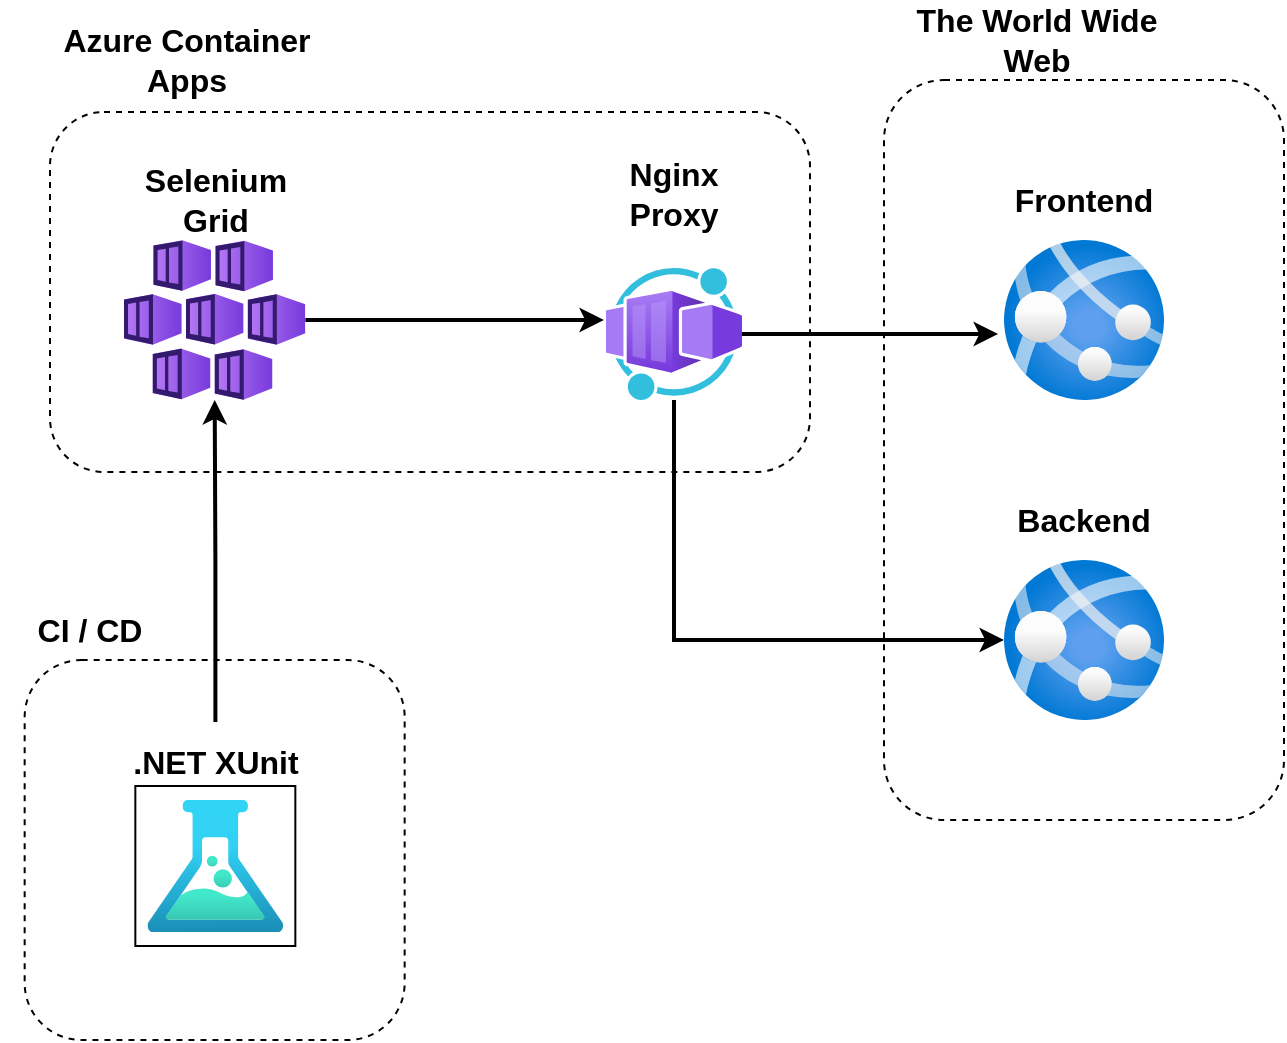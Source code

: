 <mxfile version="24.0.4" type="device">
  <diagram name="Page-1" id="Ds3k4Kf4d_xNviTWVnub">
    <mxGraphModel dx="1434" dy="836" grid="1" gridSize="10" guides="1" tooltips="1" connect="1" arrows="1" fold="1" page="1" pageScale="1" pageWidth="850" pageHeight="1100" math="0" shadow="0">
      <root>
        <mxCell id="0" />
        <mxCell id="1" parent="0" />
        <mxCell id="BrrRLKavTPzTxeu49M61-23" value="" style="rounded=1;whiteSpace=wrap;html=1;dashed=1;" vertex="1" parent="1">
          <mxGeometry x="620" y="200" width="200" height="370" as="geometry" />
        </mxCell>
        <mxCell id="BrrRLKavTPzTxeu49M61-21" value="" style="rounded=1;whiteSpace=wrap;html=1;dashed=1;" vertex="1" parent="1">
          <mxGeometry x="203" y="216" width="380" height="180" as="geometry" />
        </mxCell>
        <mxCell id="BrrRLKavTPzTxeu49M61-18" value="" style="whiteSpace=wrap;html=1;aspect=fixed;rounded=1;glass=0;shadow=0;textShadow=0;dashed=1;" vertex="1" parent="1">
          <mxGeometry x="190.33" y="490" width="190" height="190" as="geometry" />
        </mxCell>
        <mxCell id="BrrRLKavTPzTxeu49M61-2" value="" style="whiteSpace=wrap;html=1;aspect=fixed;" vertex="1" parent="1">
          <mxGeometry x="245.67" y="553" width="80" height="80" as="geometry" />
        </mxCell>
        <mxCell id="BrrRLKavTPzTxeu49M61-1" value="" style="image;aspect=fixed;html=1;points=[];align=center;fontSize=12;image=img/lib/azure2/general/Load_Test.svg;" vertex="1" parent="1">
          <mxGeometry x="251.67" y="560" width="68" height="66" as="geometry" />
        </mxCell>
        <mxCell id="BrrRLKavTPzTxeu49M61-12" style="edgeStyle=orthogonalEdgeStyle;rounded=0;orthogonalLoop=1;jettySize=auto;html=1;fontSize=12;strokeWidth=2;" edge="1" parent="1" source="BrrRLKavTPzTxeu49M61-3" target="BrrRLKavTPzTxeu49M61-4">
          <mxGeometry relative="1" as="geometry" />
        </mxCell>
        <mxCell id="BrrRLKavTPzTxeu49M61-3" value=".NET XUnit" style="text;strokeColor=none;align=center;fillColor=none;html=1;verticalAlign=middle;whiteSpace=wrap;rounded=0;fontSize=16;fontStyle=1" vertex="1" parent="1">
          <mxGeometry x="240.67" y="521" width="90" height="40" as="geometry" />
        </mxCell>
        <mxCell id="BrrRLKavTPzTxeu49M61-4" value="" style="image;aspect=fixed;html=1;points=[];align=center;fontSize=12;image=img/lib/azure2/containers/Kubernetes_Services.svg;" vertex="1" parent="1">
          <mxGeometry x="240" y="280" width="90.67" height="80" as="geometry" />
        </mxCell>
        <mxCell id="BrrRLKavTPzTxeu49M61-5" value="Selenium Grid" style="text;strokeColor=none;align=center;fillColor=none;html=1;verticalAlign=middle;whiteSpace=wrap;rounded=0;fontSize=16;fontStyle=1" vertex="1" parent="1">
          <mxGeometry x="240.67" y="240" width="90" height="40" as="geometry" />
        </mxCell>
        <mxCell id="BrrRLKavTPzTxeu49M61-6" value="" style="image;aspect=fixed;html=1;points=[];align=center;fontSize=12;image=img/lib/azure2/other/Worker_Container_App.svg;" vertex="1" parent="1">
          <mxGeometry x="481" y="294" width="68" height="66" as="geometry" />
        </mxCell>
        <mxCell id="BrrRLKavTPzTxeu49M61-7" value="Nginx Proxy" style="text;strokeColor=none;align=center;fillColor=none;html=1;verticalAlign=middle;whiteSpace=wrap;rounded=0;fontSize=16;fontStyle=1" vertex="1" parent="1">
          <mxGeometry x="470" y="237" width="90" height="40" as="geometry" />
        </mxCell>
        <mxCell id="BrrRLKavTPzTxeu49M61-10" value="" style="image;aspect=fixed;html=1;points=[];align=center;fontSize=12;image=img/lib/azure2/containers/App_Services.svg;" vertex="1" parent="1">
          <mxGeometry x="680" y="280" width="80" height="80" as="geometry" />
        </mxCell>
        <mxCell id="BrrRLKavTPzTxeu49M61-11" value="" style="image;aspect=fixed;html=1;points=[];align=center;fontSize=12;image=img/lib/azure2/containers/App_Services.svg;" vertex="1" parent="1">
          <mxGeometry x="680" y="440" width="80" height="80" as="geometry" />
        </mxCell>
        <mxCell id="BrrRLKavTPzTxeu49M61-13" style="edgeStyle=orthogonalEdgeStyle;rounded=0;orthogonalLoop=1;jettySize=auto;html=1;entryX=-0.015;entryY=0.394;entryDx=0;entryDy=0;entryPerimeter=0;strokeWidth=2;" edge="1" parent="1" source="BrrRLKavTPzTxeu49M61-4" target="BrrRLKavTPzTxeu49M61-6">
          <mxGeometry relative="1" as="geometry" />
        </mxCell>
        <mxCell id="BrrRLKavTPzTxeu49M61-14" style="edgeStyle=orthogonalEdgeStyle;rounded=0;orthogonalLoop=1;jettySize=auto;html=1;entryX=-0.037;entryY=0.588;entryDx=0;entryDy=0;entryPerimeter=0;strokeWidth=2;" edge="1" parent="1" source="BrrRLKavTPzTxeu49M61-6" target="BrrRLKavTPzTxeu49M61-10">
          <mxGeometry relative="1" as="geometry" />
        </mxCell>
        <mxCell id="BrrRLKavTPzTxeu49M61-15" style="edgeStyle=orthogonalEdgeStyle;rounded=0;orthogonalLoop=1;jettySize=auto;html=1;entryX=0;entryY=0.5;entryDx=0;entryDy=0;entryPerimeter=0;strokeWidth=2;" edge="1" parent="1" source="BrrRLKavTPzTxeu49M61-6" target="BrrRLKavTPzTxeu49M61-11">
          <mxGeometry relative="1" as="geometry">
            <Array as="points">
              <mxPoint x="515" y="480" />
            </Array>
          </mxGeometry>
        </mxCell>
        <mxCell id="BrrRLKavTPzTxeu49M61-16" value="Frontend" style="text;strokeColor=none;align=center;fillColor=none;html=1;verticalAlign=middle;whiteSpace=wrap;rounded=0;fontSize=16;fontStyle=1" vertex="1" parent="1">
          <mxGeometry x="675" y="240" width="90" height="40" as="geometry" />
        </mxCell>
        <mxCell id="BrrRLKavTPzTxeu49M61-17" value="Backend" style="text;strokeColor=none;align=center;fillColor=none;html=1;verticalAlign=middle;whiteSpace=wrap;rounded=0;fontSize=16;fontStyle=1" vertex="1" parent="1">
          <mxGeometry x="675" y="400" width="90" height="40" as="geometry" />
        </mxCell>
        <mxCell id="BrrRLKavTPzTxeu49M61-19" value="CI / CD" style="text;strokeColor=none;align=center;fillColor=none;html=1;verticalAlign=middle;whiteSpace=wrap;rounded=0;fontSize=16;fontStyle=1" vertex="1" parent="1">
          <mxGeometry x="178.0" y="455" width="90" height="40" as="geometry" />
        </mxCell>
        <mxCell id="BrrRLKavTPzTxeu49M61-22" value="Azure Container Apps" style="text;strokeColor=none;align=center;fillColor=none;html=1;verticalAlign=middle;whiteSpace=wrap;rounded=0;fontSize=16;fontStyle=1" vertex="1" parent="1">
          <mxGeometry x="203" y="170" width="137" height="40" as="geometry" />
        </mxCell>
        <mxCell id="BrrRLKavTPzTxeu49M61-24" value="The World Wide Web" style="text;strokeColor=none;align=center;fillColor=none;html=1;verticalAlign=middle;whiteSpace=wrap;rounded=0;fontSize=16;fontStyle=1" vertex="1" parent="1">
          <mxGeometry x="628" y="160" width="137" height="40" as="geometry" />
        </mxCell>
      </root>
    </mxGraphModel>
  </diagram>
</mxfile>
